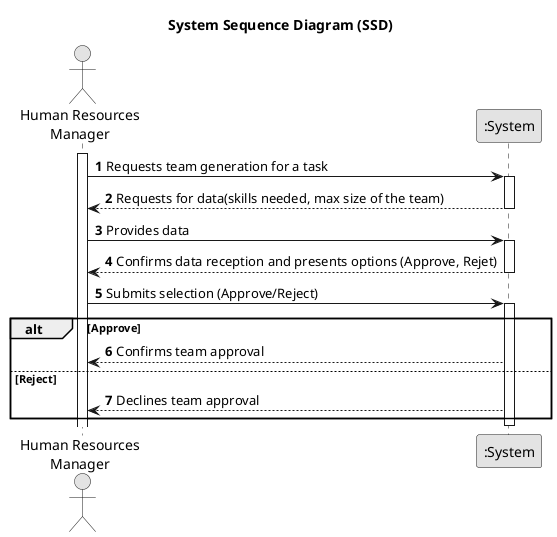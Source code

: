 @startuml
skinparam monochrome true
skinparam packageStyle rectangle
skinparam shadowing false

title System Sequence Diagram (SSD)

autonumber

actor "Human Resources\nManager" as HRManager
participant ":System" as System

activate HRManager

HRManager -> System : Requests team generation for a task
activate System

    System --> HRManager : Requests for data(skills needed, max size of the team)
    deactivate System

    HRManager -> System : Provides data
    activate System

    System --> HRManager : Confirms data reception and presents options (Approve, Rejet)
    deactivate System

HRManager -> System : Submits selection (Approve/Reject)
activate System

alt Approve
    System --> HRManager : Confirms team approval
else Reject
    System --> HRManager : Declines team approval
end

deactivate System

@enduml